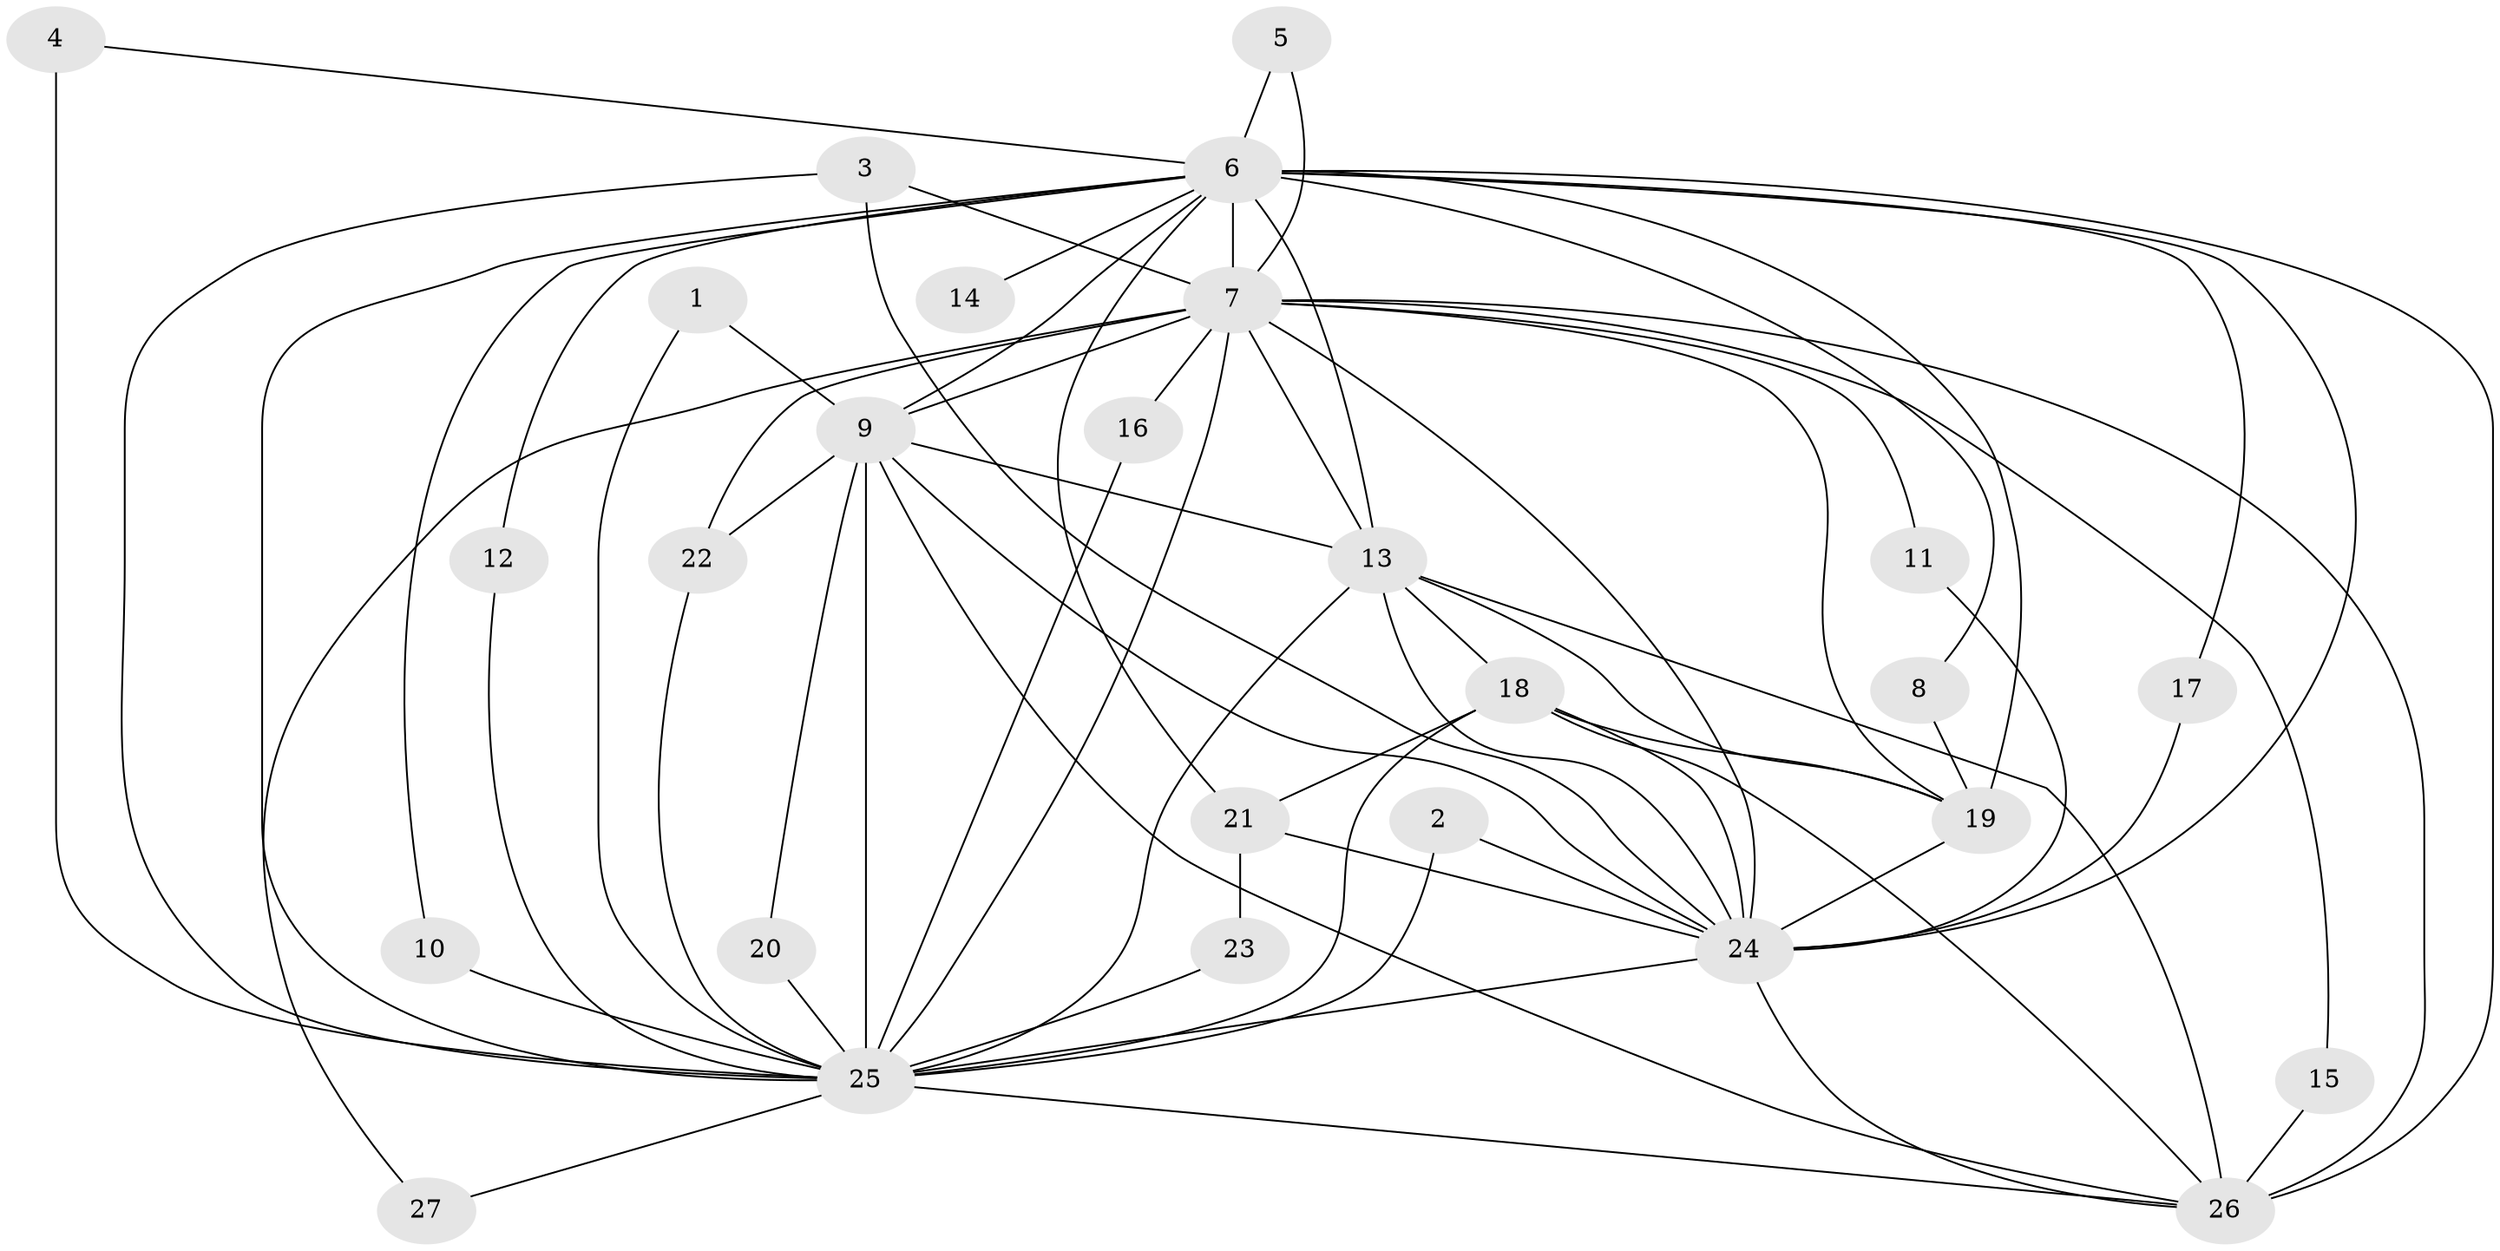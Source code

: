 // original degree distribution, {14: 0.018867924528301886, 22: 0.018867924528301886, 11: 0.03773584905660377, 12: 0.018867924528301886, 15: 0.03773584905660377, 19: 0.018867924528301886, 21: 0.018867924528301886, 16: 0.018867924528301886, 3: 0.1509433962264151, 2: 0.5849056603773585, 6: 0.03773584905660377, 4: 0.03773584905660377}
// Generated by graph-tools (version 1.1) at 2025/49/03/09/25 03:49:39]
// undirected, 27 vertices, 68 edges
graph export_dot {
graph [start="1"]
  node [color=gray90,style=filled];
  1;
  2;
  3;
  4;
  5;
  6;
  7;
  8;
  9;
  10;
  11;
  12;
  13;
  14;
  15;
  16;
  17;
  18;
  19;
  20;
  21;
  22;
  23;
  24;
  25;
  26;
  27;
  1 -- 9 [weight=1.0];
  1 -- 25 [weight=1.0];
  2 -- 24 [weight=1.0];
  2 -- 25 [weight=1.0];
  3 -- 7 [weight=1.0];
  3 -- 24 [weight=1.0];
  3 -- 25 [weight=1.0];
  4 -- 6 [weight=1.0];
  4 -- 25 [weight=2.0];
  5 -- 6 [weight=1.0];
  5 -- 7 [weight=1.0];
  6 -- 7 [weight=5.0];
  6 -- 8 [weight=1.0];
  6 -- 9 [weight=3.0];
  6 -- 10 [weight=1.0];
  6 -- 12 [weight=1.0];
  6 -- 13 [weight=2.0];
  6 -- 14 [weight=1.0];
  6 -- 17 [weight=1.0];
  6 -- 19 [weight=1.0];
  6 -- 21 [weight=1.0];
  6 -- 24 [weight=2.0];
  6 -- 25 [weight=4.0];
  6 -- 26 [weight=2.0];
  7 -- 9 [weight=2.0];
  7 -- 11 [weight=1.0];
  7 -- 13 [weight=2.0];
  7 -- 15 [weight=1.0];
  7 -- 16 [weight=1.0];
  7 -- 19 [weight=1.0];
  7 -- 22 [weight=1.0];
  7 -- 24 [weight=2.0];
  7 -- 25 [weight=4.0];
  7 -- 26 [weight=2.0];
  7 -- 27 [weight=1.0];
  8 -- 19 [weight=1.0];
  9 -- 13 [weight=1.0];
  9 -- 20 [weight=1.0];
  9 -- 22 [weight=1.0];
  9 -- 24 [weight=1.0];
  9 -- 25 [weight=2.0];
  9 -- 26 [weight=1.0];
  10 -- 25 [weight=2.0];
  11 -- 24 [weight=1.0];
  12 -- 25 [weight=1.0];
  13 -- 18 [weight=1.0];
  13 -- 19 [weight=1.0];
  13 -- 24 [weight=1.0];
  13 -- 25 [weight=3.0];
  13 -- 26 [weight=1.0];
  15 -- 26 [weight=1.0];
  16 -- 25 [weight=1.0];
  17 -- 24 [weight=1.0];
  18 -- 19 [weight=1.0];
  18 -- 21 [weight=1.0];
  18 -- 24 [weight=2.0];
  18 -- 25 [weight=2.0];
  18 -- 26 [weight=1.0];
  19 -- 24 [weight=1.0];
  20 -- 25 [weight=2.0];
  21 -- 23 [weight=1.0];
  21 -- 24 [weight=2.0];
  22 -- 25 [weight=1.0];
  23 -- 25 [weight=1.0];
  24 -- 25 [weight=2.0];
  24 -- 26 [weight=1.0];
  25 -- 26 [weight=2.0];
  25 -- 27 [weight=1.0];
}
